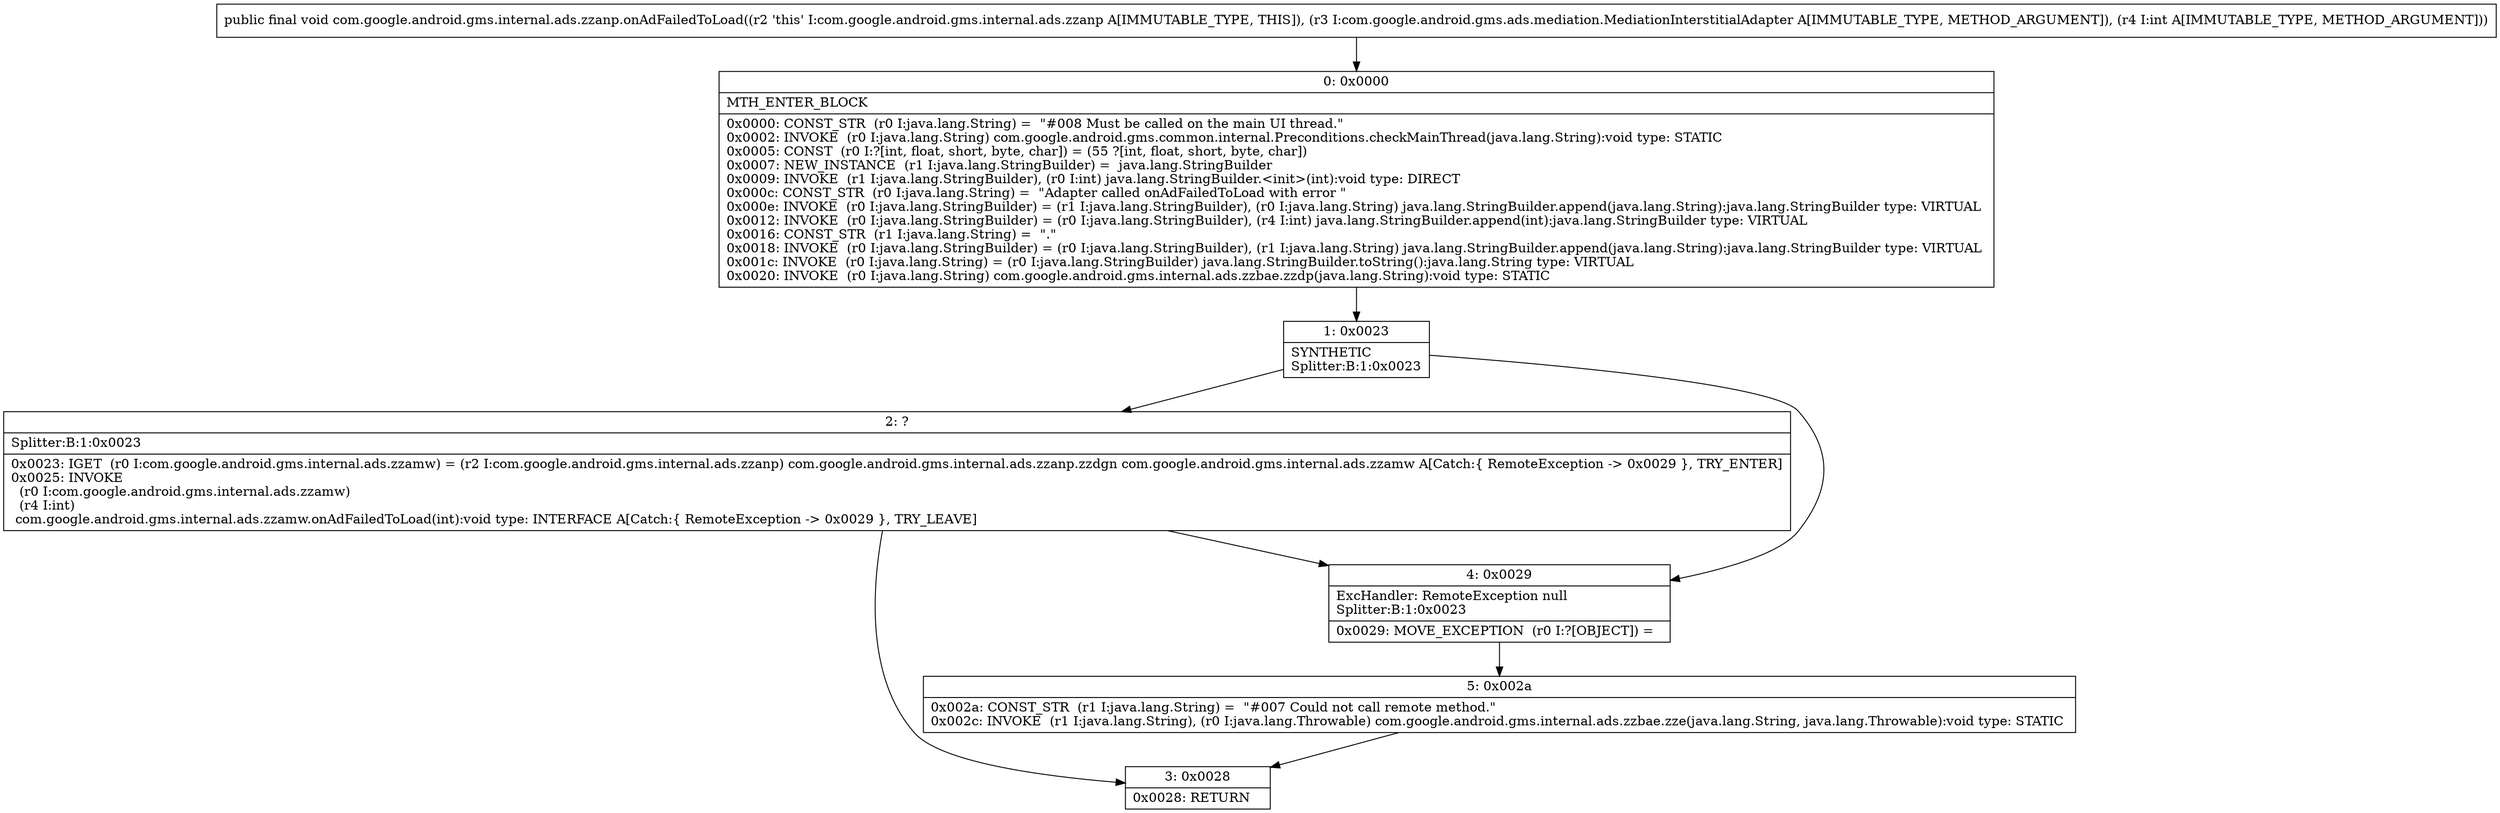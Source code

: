 digraph "CFG forcom.google.android.gms.internal.ads.zzanp.onAdFailedToLoad(Lcom\/google\/android\/gms\/ads\/mediation\/MediationInterstitialAdapter;I)V" {
Node_0 [shape=record,label="{0\:\ 0x0000|MTH_ENTER_BLOCK\l|0x0000: CONST_STR  (r0 I:java.lang.String) =  \"#008 Must be called on the main UI thread.\" \l0x0002: INVOKE  (r0 I:java.lang.String) com.google.android.gms.common.internal.Preconditions.checkMainThread(java.lang.String):void type: STATIC \l0x0005: CONST  (r0 I:?[int, float, short, byte, char]) = (55 ?[int, float, short, byte, char]) \l0x0007: NEW_INSTANCE  (r1 I:java.lang.StringBuilder) =  java.lang.StringBuilder \l0x0009: INVOKE  (r1 I:java.lang.StringBuilder), (r0 I:int) java.lang.StringBuilder.\<init\>(int):void type: DIRECT \l0x000c: CONST_STR  (r0 I:java.lang.String) =  \"Adapter called onAdFailedToLoad with error \" \l0x000e: INVOKE  (r0 I:java.lang.StringBuilder) = (r1 I:java.lang.StringBuilder), (r0 I:java.lang.String) java.lang.StringBuilder.append(java.lang.String):java.lang.StringBuilder type: VIRTUAL \l0x0012: INVOKE  (r0 I:java.lang.StringBuilder) = (r0 I:java.lang.StringBuilder), (r4 I:int) java.lang.StringBuilder.append(int):java.lang.StringBuilder type: VIRTUAL \l0x0016: CONST_STR  (r1 I:java.lang.String) =  \".\" \l0x0018: INVOKE  (r0 I:java.lang.StringBuilder) = (r0 I:java.lang.StringBuilder), (r1 I:java.lang.String) java.lang.StringBuilder.append(java.lang.String):java.lang.StringBuilder type: VIRTUAL \l0x001c: INVOKE  (r0 I:java.lang.String) = (r0 I:java.lang.StringBuilder) java.lang.StringBuilder.toString():java.lang.String type: VIRTUAL \l0x0020: INVOKE  (r0 I:java.lang.String) com.google.android.gms.internal.ads.zzbae.zzdp(java.lang.String):void type: STATIC \l}"];
Node_1 [shape=record,label="{1\:\ 0x0023|SYNTHETIC\lSplitter:B:1:0x0023\l}"];
Node_2 [shape=record,label="{2\:\ ?|Splitter:B:1:0x0023\l|0x0023: IGET  (r0 I:com.google.android.gms.internal.ads.zzamw) = (r2 I:com.google.android.gms.internal.ads.zzanp) com.google.android.gms.internal.ads.zzanp.zzdgn com.google.android.gms.internal.ads.zzamw A[Catch:\{ RemoteException \-\> 0x0029 \}, TRY_ENTER]\l0x0025: INVOKE  \l  (r0 I:com.google.android.gms.internal.ads.zzamw)\l  (r4 I:int)\l com.google.android.gms.internal.ads.zzamw.onAdFailedToLoad(int):void type: INTERFACE A[Catch:\{ RemoteException \-\> 0x0029 \}, TRY_LEAVE]\l}"];
Node_3 [shape=record,label="{3\:\ 0x0028|0x0028: RETURN   \l}"];
Node_4 [shape=record,label="{4\:\ 0x0029|ExcHandler: RemoteException null\lSplitter:B:1:0x0023\l|0x0029: MOVE_EXCEPTION  (r0 I:?[OBJECT]) =  \l}"];
Node_5 [shape=record,label="{5\:\ 0x002a|0x002a: CONST_STR  (r1 I:java.lang.String) =  \"#007 Could not call remote method.\" \l0x002c: INVOKE  (r1 I:java.lang.String), (r0 I:java.lang.Throwable) com.google.android.gms.internal.ads.zzbae.zze(java.lang.String, java.lang.Throwable):void type: STATIC \l}"];
MethodNode[shape=record,label="{public final void com.google.android.gms.internal.ads.zzanp.onAdFailedToLoad((r2 'this' I:com.google.android.gms.internal.ads.zzanp A[IMMUTABLE_TYPE, THIS]), (r3 I:com.google.android.gms.ads.mediation.MediationInterstitialAdapter A[IMMUTABLE_TYPE, METHOD_ARGUMENT]), (r4 I:int A[IMMUTABLE_TYPE, METHOD_ARGUMENT])) }"];
MethodNode -> Node_0;
Node_0 -> Node_1;
Node_1 -> Node_2;
Node_1 -> Node_4;
Node_2 -> Node_3;
Node_2 -> Node_4;
Node_4 -> Node_5;
Node_5 -> Node_3;
}

